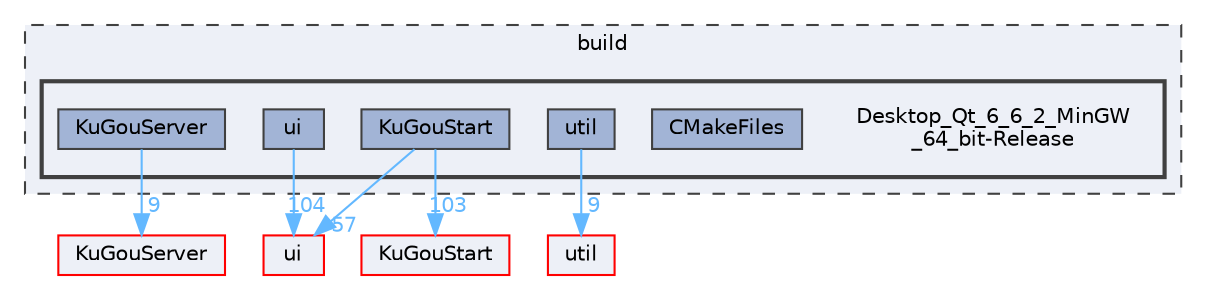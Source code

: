 digraph "Desktop_Qt_6_6_2_MinGW_64_bit-Release"
{
 // LATEX_PDF_SIZE
  bgcolor="transparent";
  edge [fontname=Helvetica,fontsize=10,labelfontname=Helvetica,labelfontsize=10];
  node [fontname=Helvetica,fontsize=10,shape=box,height=0.2,width=0.4];
  compound=true
  subgraph clusterdir_4fef79e7177ba769987a8da36c892c5f {
    graph [ bgcolor="#edf0f7", pencolor="grey25", label="build", fontname=Helvetica,fontsize=10 style="filled,dashed", URL="dir_4fef79e7177ba769987a8da36c892c5f.html",tooltip=""]
  subgraph clusterdir_9a8370762c0dc4696259158c821ea07b {
    graph [ bgcolor="#edf0f7", pencolor="grey25", label="", fontname=Helvetica,fontsize=10 style="filled,bold", URL="dir_9a8370762c0dc4696259158c821ea07b.html",tooltip=""]
    dir_9a8370762c0dc4696259158c821ea07b [shape=plaintext, label="Desktop_Qt_6_6_2_MinGW\l_64_bit-Release"];
  dir_333d602a8e9be366ba536943921c1c75 [label="CMakeFiles", fillcolor="#a2b4d6", color="grey25", style="filled", URL="dir_333d602a8e9be366ba536943921c1c75.html",tooltip=""];
  dir_bdc3604e770c31de323dfb9e5cc57346 [label="KuGouServer", fillcolor="#a2b4d6", color="grey25", style="filled", URL="dir_bdc3604e770c31de323dfb9e5cc57346.html",tooltip=""];
  dir_e1e51073f38e9169ba245c73c030bd77 [label="KuGouStart", fillcolor="#a2b4d6", color="grey25", style="filled", URL="dir_e1e51073f38e9169ba245c73c030bd77.html",tooltip=""];
  dir_dd150961211b8e32f3b46016480280e4 [label="ui", fillcolor="#a2b4d6", color="grey25", style="filled", URL="dir_dd150961211b8e32f3b46016480280e4.html",tooltip=""];
  dir_d5d21c73af0de6725766683ac57443f0 [label="util", fillcolor="#a2b4d6", color="grey25", style="filled", URL="dir_d5d21c73af0de6725766683ac57443f0.html",tooltip=""];
  }
  }
  dir_1788f8309b1a812dcb800a185471cf6c [label="ui", fillcolor="#edf0f7", color="red", style="filled", URL="dir_1788f8309b1a812dcb800a185471cf6c.html",tooltip=""];
  dir_e60601b218beddc6af0778ac41ea9cb2 [label="KuGouStart", fillcolor="#edf0f7", color="red", style="filled", URL="dir_e60601b218beddc6af0778ac41ea9cb2.html",tooltip=""];
  dir_e72918b9f0e93adee7ec62635d44a38d [label="KuGouServer", fillcolor="#edf0f7", color="red", style="filled", URL="dir_e72918b9f0e93adee7ec62635d44a38d.html",tooltip=""];
  dir_23ec12649285f9fabf3a6b7380226c28 [label="util", fillcolor="#edf0f7", color="red", style="filled", URL="dir_23ec12649285f9fabf3a6b7380226c28.html",tooltip=""];
  dir_bdc3604e770c31de323dfb9e5cc57346->dir_e72918b9f0e93adee7ec62635d44a38d [headlabel="9", labeldistance=1.5 headhref="dir_000169_000170.html" href="dir_000169_000170.html" color="steelblue1" fontcolor="steelblue1"];
  dir_e1e51073f38e9169ba245c73c030bd77->dir_1788f8309b1a812dcb800a185471cf6c [headlabel="57", labeldistance=1.5 headhref="dir_000171_000351.html" href="dir_000171_000351.html" color="steelblue1" fontcolor="steelblue1"];
  dir_e1e51073f38e9169ba245c73c030bd77->dir_e60601b218beddc6af0778ac41ea9cb2 [headlabel="103", labeldistance=1.5 headhref="dir_000171_000172.html" href="dir_000171_000172.html" color="steelblue1" fontcolor="steelblue1"];
  dir_dd150961211b8e32f3b46016480280e4->dir_1788f8309b1a812dcb800a185471cf6c [headlabel="104", labeldistance=1.5 headhref="dir_000350_000351.html" href="dir_000350_000351.html" color="steelblue1" fontcolor="steelblue1"];
  dir_d5d21c73af0de6725766683ac57443f0->dir_23ec12649285f9fabf3a6b7380226c28 [headlabel="9", labeldistance=1.5 headhref="dir_000356_000357.html" href="dir_000356_000357.html" color="steelblue1" fontcolor="steelblue1"];
}
